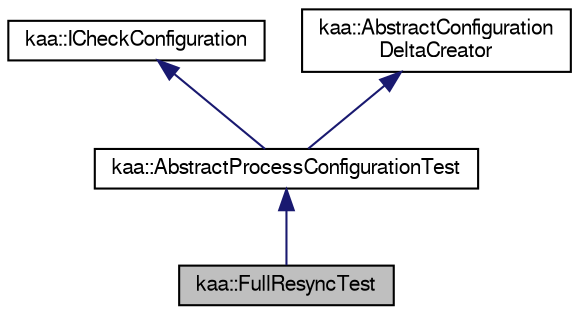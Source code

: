 digraph "kaa::FullResyncTest"
{
  bgcolor="transparent";
  edge [fontname="FreeSans",fontsize="10",labelfontname="FreeSans",labelfontsize="10"];
  node [fontname="FreeSans",fontsize="10",shape=record];
  Node1 [label="kaa::FullResyncTest",height=0.2,width=0.4,color="black", fillcolor="grey75", style="filled" fontcolor="black"];
  Node2 -> Node1 [dir="back",color="midnightblue",fontsize="10",style="solid",fontname="FreeSans"];
  Node2 [label="kaa::AbstractProcessConfigurationTest",height=0.2,width=0.4,color="black",URL="$classkaa_1_1AbstractProcessConfigurationTest.html"];
  Node3 -> Node2 [dir="back",color="midnightblue",fontsize="10",style="solid",fontname="FreeSans"];
  Node3 [label="kaa::ICheckConfiguration",height=0.2,width=0.4,color="black",URL="$classkaa_1_1ICheckConfiguration.html"];
  Node4 -> Node2 [dir="back",color="midnightblue",fontsize="10",style="solid",fontname="FreeSans"];
  Node4 [label="kaa::AbstractConfiguration\lDeltaCreator",height=0.2,width=0.4,color="black",URL="$classkaa_1_1AbstractConfigurationDeltaCreator.html"];
}
